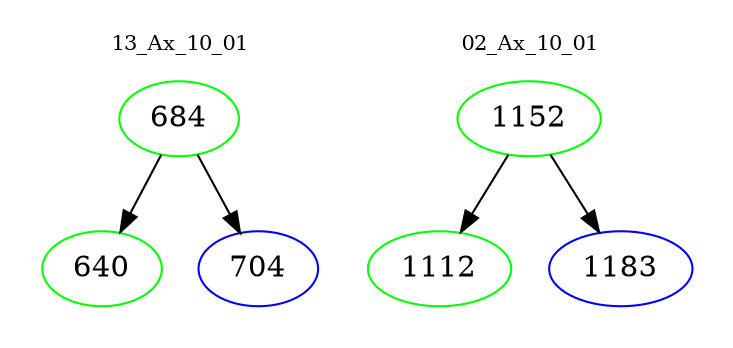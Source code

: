 digraph{
subgraph cluster_0 {
color = white
label = "13_Ax_10_01";
fontsize=10;
T0_684 [label="684", color="green"]
T0_684 -> T0_640 [color="black"]
T0_640 [label="640", color="green"]
T0_684 -> T0_704 [color="black"]
T0_704 [label="704", color="blue"]
}
subgraph cluster_1 {
color = white
label = "02_Ax_10_01";
fontsize=10;
T1_1152 [label="1152", color="green"]
T1_1152 -> T1_1112 [color="black"]
T1_1112 [label="1112", color="green"]
T1_1152 -> T1_1183 [color="black"]
T1_1183 [label="1183", color="blue"]
}
}
